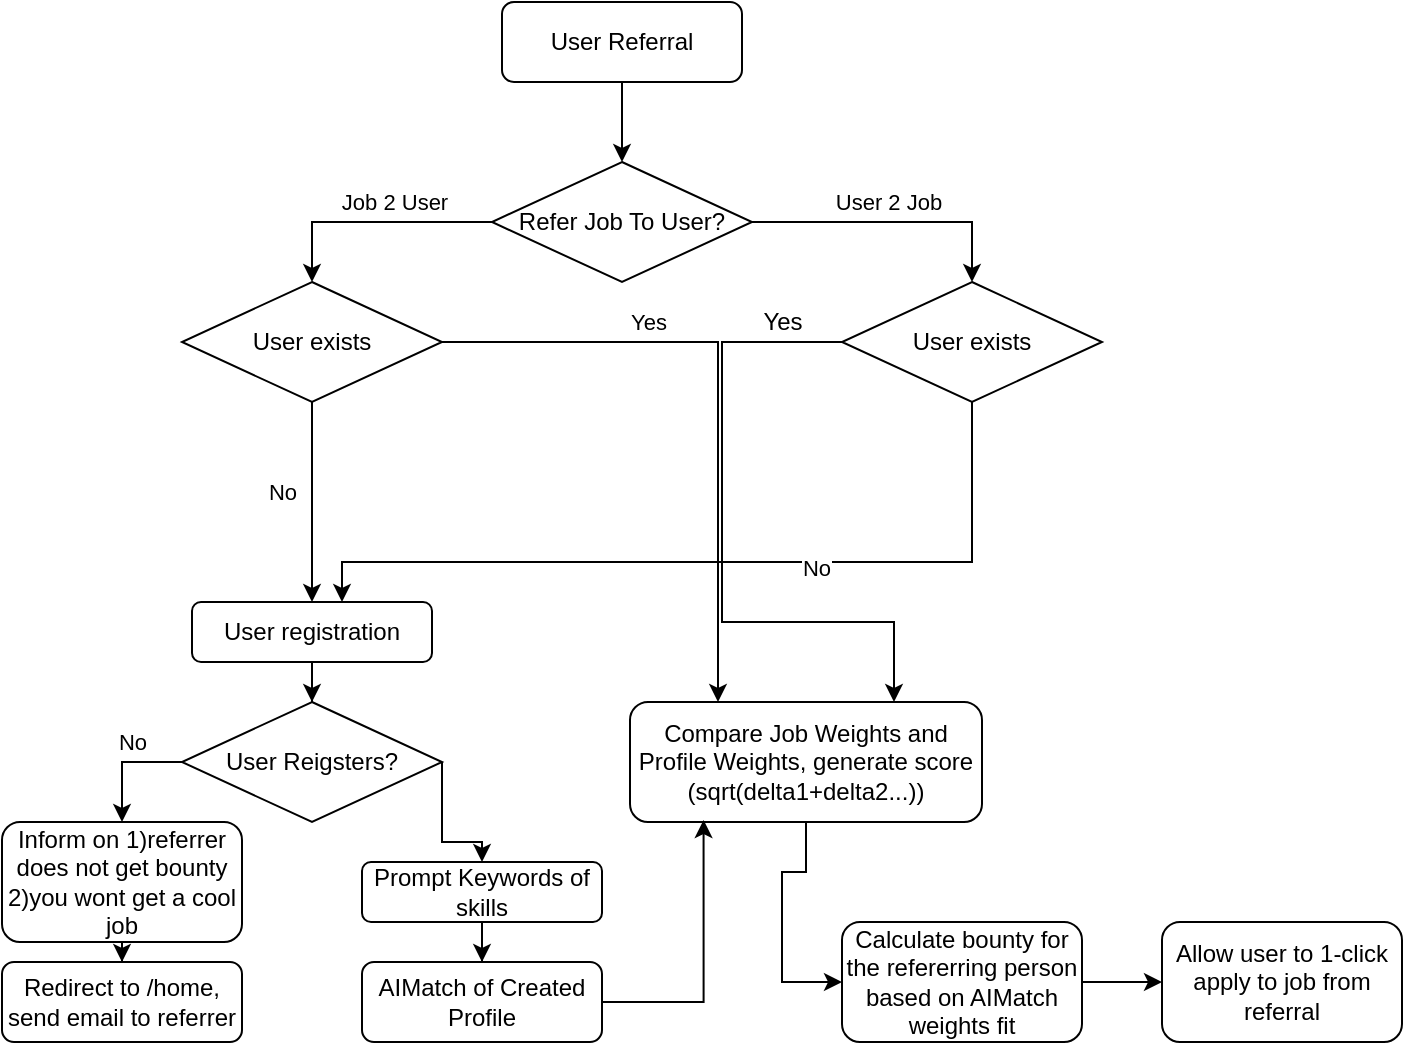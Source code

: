 <mxfile version="26.0.4">
  <diagram id="C5RBs43oDa-KdzZeNtuy" name="Page-1">
    <mxGraphModel dx="1595" dy="708" grid="1" gridSize="10" guides="1" tooltips="1" connect="1" arrows="1" fold="1" page="1" pageScale="1" pageWidth="827" pageHeight="1169" math="0" shadow="0">
      <root>
        <mxCell id="WIyWlLk6GJQsqaUBKTNV-0" />
        <mxCell id="WIyWlLk6GJQsqaUBKTNV-1" parent="WIyWlLk6GJQsqaUBKTNV-0" />
        <mxCell id="XcHoRtImn4EsZSdR97ge-46" style="edgeStyle=orthogonalEdgeStyle;rounded=0;orthogonalLoop=1;jettySize=auto;html=1;entryX=0.5;entryY=0;entryDx=0;entryDy=0;" edge="1" parent="WIyWlLk6GJQsqaUBKTNV-1" source="XcHoRtImn4EsZSdR97ge-39" target="XcHoRtImn4EsZSdR97ge-45">
          <mxGeometry relative="1" as="geometry" />
        </mxCell>
        <mxCell id="XcHoRtImn4EsZSdR97ge-39" value="User Referral" style="rounded=1;whiteSpace=wrap;html=1;" vertex="1" parent="WIyWlLk6GJQsqaUBKTNV-1">
          <mxGeometry x="230" y="40" width="120" height="40" as="geometry" />
        </mxCell>
        <mxCell id="XcHoRtImn4EsZSdR97ge-48" value="" style="edgeStyle=orthogonalEdgeStyle;rounded=0;orthogonalLoop=1;jettySize=auto;html=1;entryX=0.5;entryY=0;entryDx=0;entryDy=0;" edge="1" parent="WIyWlLk6GJQsqaUBKTNV-1" source="XcHoRtImn4EsZSdR97ge-45" target="XcHoRtImn4EsZSdR97ge-53">
          <mxGeometry relative="1" as="geometry">
            <mxPoint x="160" y="150" as="targetPoint" />
            <Array as="points">
              <mxPoint x="135" y="150" />
            </Array>
          </mxGeometry>
        </mxCell>
        <mxCell id="XcHoRtImn4EsZSdR97ge-51" value="Job 2 User" style="edgeLabel;html=1;align=center;verticalAlign=middle;resizable=0;points=[];" vertex="1" connectable="0" parent="XcHoRtImn4EsZSdR97ge-48">
          <mxGeometry x="-0.126" y="2" relative="1" as="geometry">
            <mxPoint x="3" y="-12" as="offset" />
          </mxGeometry>
        </mxCell>
        <mxCell id="XcHoRtImn4EsZSdR97ge-50" value="" style="edgeStyle=orthogonalEdgeStyle;rounded=0;orthogonalLoop=1;jettySize=auto;html=1;entryX=0.5;entryY=0;entryDx=0;entryDy=0;" edge="1" parent="WIyWlLk6GJQsqaUBKTNV-1" source="XcHoRtImn4EsZSdR97ge-45" target="XcHoRtImn4EsZSdR97ge-54">
          <mxGeometry relative="1" as="geometry">
            <mxPoint x="440" y="150" as="targetPoint" />
            <Array as="points">
              <mxPoint x="465" y="150" />
            </Array>
          </mxGeometry>
        </mxCell>
        <mxCell id="XcHoRtImn4EsZSdR97ge-52" value="User 2 Job" style="edgeLabel;html=1;align=center;verticalAlign=middle;resizable=0;points=[];" vertex="1" connectable="0" parent="XcHoRtImn4EsZSdR97ge-50">
          <mxGeometry x="-0.037" y="2" relative="1" as="geometry">
            <mxPoint y="-8" as="offset" />
          </mxGeometry>
        </mxCell>
        <mxCell id="XcHoRtImn4EsZSdR97ge-45" value="Refer Job To User?" style="rhombus;whiteSpace=wrap;html=1;" vertex="1" parent="WIyWlLk6GJQsqaUBKTNV-1">
          <mxGeometry x="225" y="120" width="130" height="60" as="geometry" />
        </mxCell>
        <mxCell id="XcHoRtImn4EsZSdR97ge-57" style="edgeStyle=orthogonalEdgeStyle;rounded=0;orthogonalLoop=1;jettySize=auto;html=1;entryX=0.25;entryY=0;entryDx=0;entryDy=0;" edge="1" parent="WIyWlLk6GJQsqaUBKTNV-1" source="XcHoRtImn4EsZSdR97ge-53" target="XcHoRtImn4EsZSdR97ge-58">
          <mxGeometry relative="1" as="geometry">
            <mxPoint x="240" y="230" as="targetPoint" />
          </mxGeometry>
        </mxCell>
        <mxCell id="XcHoRtImn4EsZSdR97ge-59" value="Yes" style="edgeLabel;html=1;align=center;verticalAlign=middle;resizable=0;points=[];" vertex="1" connectable="0" parent="XcHoRtImn4EsZSdR97ge-57">
          <mxGeometry x="-0.275" relative="1" as="geometry">
            <mxPoint x="-13" y="-10" as="offset" />
          </mxGeometry>
        </mxCell>
        <mxCell id="XcHoRtImn4EsZSdR97ge-64" style="edgeStyle=orthogonalEdgeStyle;rounded=0;orthogonalLoop=1;jettySize=auto;html=1;exitX=0.5;exitY=1;exitDx=0;exitDy=0;entryX=0.5;entryY=0;entryDx=0;entryDy=0;" edge="1" parent="WIyWlLk6GJQsqaUBKTNV-1" source="XcHoRtImn4EsZSdR97ge-53" target="XcHoRtImn4EsZSdR97ge-63">
          <mxGeometry relative="1" as="geometry" />
        </mxCell>
        <mxCell id="XcHoRtImn4EsZSdR97ge-65" value="No" style="edgeLabel;html=1;align=center;verticalAlign=middle;resizable=0;points=[];" vertex="1" connectable="0" parent="XcHoRtImn4EsZSdR97ge-64">
          <mxGeometry x="-0.102" y="-1" relative="1" as="geometry">
            <mxPoint x="-14" as="offset" />
          </mxGeometry>
        </mxCell>
        <mxCell id="XcHoRtImn4EsZSdR97ge-53" value="User exists" style="rhombus;whiteSpace=wrap;html=1;" vertex="1" parent="WIyWlLk6GJQsqaUBKTNV-1">
          <mxGeometry x="70" y="180" width="130" height="60" as="geometry" />
        </mxCell>
        <mxCell id="XcHoRtImn4EsZSdR97ge-60" style="edgeStyle=orthogonalEdgeStyle;rounded=0;orthogonalLoop=1;jettySize=auto;html=1;entryX=0.75;entryY=0;entryDx=0;entryDy=0;" edge="1" parent="WIyWlLk6GJQsqaUBKTNV-1" source="XcHoRtImn4EsZSdR97ge-54" target="XcHoRtImn4EsZSdR97ge-58">
          <mxGeometry relative="1" as="geometry">
            <Array as="points">
              <mxPoint x="340" y="210" />
              <mxPoint x="340" y="350" />
              <mxPoint x="426" y="350" />
            </Array>
          </mxGeometry>
        </mxCell>
        <mxCell id="XcHoRtImn4EsZSdR97ge-67" style="edgeStyle=orthogonalEdgeStyle;rounded=0;orthogonalLoop=1;jettySize=auto;html=1;entryX=0.625;entryY=0;entryDx=0;entryDy=0;entryPerimeter=0;" edge="1" parent="WIyWlLk6GJQsqaUBKTNV-1" source="XcHoRtImn4EsZSdR97ge-54" target="XcHoRtImn4EsZSdR97ge-63">
          <mxGeometry relative="1" as="geometry">
            <mxPoint x="460" y="350" as="targetPoint" />
            <Array as="points">
              <mxPoint x="465" y="320" />
              <mxPoint x="150" y="320" />
            </Array>
          </mxGeometry>
        </mxCell>
        <mxCell id="XcHoRtImn4EsZSdR97ge-68" value="No" style="edgeLabel;html=1;align=center;verticalAlign=middle;resizable=0;points=[];" vertex="1" connectable="0" parent="XcHoRtImn4EsZSdR97ge-67">
          <mxGeometry x="-0.238" y="3" relative="1" as="geometry">
            <mxPoint as="offset" />
          </mxGeometry>
        </mxCell>
        <mxCell id="XcHoRtImn4EsZSdR97ge-54" value="User exists" style="rhombus;whiteSpace=wrap;html=1;" vertex="1" parent="WIyWlLk6GJQsqaUBKTNV-1">
          <mxGeometry x="400" y="180" width="130" height="60" as="geometry" />
        </mxCell>
        <mxCell id="XcHoRtImn4EsZSdR97ge-89" style="edgeStyle=orthogonalEdgeStyle;rounded=0;orthogonalLoop=1;jettySize=auto;html=1;entryX=0;entryY=0.5;entryDx=0;entryDy=0;" edge="1" parent="WIyWlLk6GJQsqaUBKTNV-1" source="XcHoRtImn4EsZSdR97ge-58" target="XcHoRtImn4EsZSdR97ge-85">
          <mxGeometry relative="1" as="geometry">
            <Array as="points">
              <mxPoint x="382" y="475" />
              <mxPoint x="370" y="475" />
              <mxPoint x="370" y="530" />
            </Array>
          </mxGeometry>
        </mxCell>
        <mxCell id="XcHoRtImn4EsZSdR97ge-58" value="Compare Job Weights and Profile Weights, generate score (sqrt(delta1+delta2...))" style="rounded=1;whiteSpace=wrap;html=1;" vertex="1" parent="WIyWlLk6GJQsqaUBKTNV-1">
          <mxGeometry x="294" y="390" width="176" height="60" as="geometry" />
        </mxCell>
        <mxCell id="XcHoRtImn4EsZSdR97ge-61" value="Yes" style="text;html=1;align=center;verticalAlign=middle;resizable=0;points=[];autosize=1;strokeColor=none;fillColor=none;" vertex="1" parent="WIyWlLk6GJQsqaUBKTNV-1">
          <mxGeometry x="350" y="185" width="40" height="30" as="geometry" />
        </mxCell>
        <mxCell id="XcHoRtImn4EsZSdR97ge-73" style="edgeStyle=orthogonalEdgeStyle;rounded=0;orthogonalLoop=1;jettySize=auto;html=1;entryX=0.5;entryY=0;entryDx=0;entryDy=0;" edge="1" parent="WIyWlLk6GJQsqaUBKTNV-1" source="XcHoRtImn4EsZSdR97ge-63" target="XcHoRtImn4EsZSdR97ge-72">
          <mxGeometry relative="1" as="geometry" />
        </mxCell>
        <mxCell id="XcHoRtImn4EsZSdR97ge-63" value="User registration" style="rounded=1;whiteSpace=wrap;html=1;" vertex="1" parent="WIyWlLk6GJQsqaUBKTNV-1">
          <mxGeometry x="75" y="340" width="120" height="30" as="geometry" />
        </mxCell>
        <mxCell id="XcHoRtImn4EsZSdR97ge-80" style="edgeStyle=orthogonalEdgeStyle;rounded=0;orthogonalLoop=1;jettySize=auto;html=1;entryX=0.5;entryY=0;entryDx=0;entryDy=0;" edge="1" parent="WIyWlLk6GJQsqaUBKTNV-1" source="XcHoRtImn4EsZSdR97ge-70" target="XcHoRtImn4EsZSdR97ge-79">
          <mxGeometry relative="1" as="geometry" />
        </mxCell>
        <mxCell id="XcHoRtImn4EsZSdR97ge-70" value="Prompt Keywords of skills" style="rounded=1;whiteSpace=wrap;html=1;" vertex="1" parent="WIyWlLk6GJQsqaUBKTNV-1">
          <mxGeometry x="160" y="470" width="120" height="30" as="geometry" />
        </mxCell>
        <mxCell id="XcHoRtImn4EsZSdR97ge-75" style="edgeStyle=orthogonalEdgeStyle;rounded=0;orthogonalLoop=1;jettySize=auto;html=1;exitX=0;exitY=0.5;exitDx=0;exitDy=0;entryX=0.5;entryY=0;entryDx=0;entryDy=0;" edge="1" parent="WIyWlLk6GJQsqaUBKTNV-1" source="XcHoRtImn4EsZSdR97ge-72" target="XcHoRtImn4EsZSdR97ge-74">
          <mxGeometry relative="1" as="geometry" />
        </mxCell>
        <mxCell id="XcHoRtImn4EsZSdR97ge-76" value="No" style="edgeLabel;html=1;align=center;verticalAlign=middle;resizable=0;points=[];" vertex="1" connectable="0" parent="XcHoRtImn4EsZSdR97ge-75">
          <mxGeometry x="-0.588" y="3" relative="1" as="geometry">
            <mxPoint x="-13" y="-13" as="offset" />
          </mxGeometry>
        </mxCell>
        <mxCell id="XcHoRtImn4EsZSdR97ge-78" style="edgeStyle=orthogonalEdgeStyle;rounded=0;orthogonalLoop=1;jettySize=auto;html=1;entryX=0.5;entryY=0;entryDx=0;entryDy=0;" edge="1" parent="WIyWlLk6GJQsqaUBKTNV-1" source="XcHoRtImn4EsZSdR97ge-72" target="XcHoRtImn4EsZSdR97ge-70">
          <mxGeometry relative="1" as="geometry">
            <Array as="points">
              <mxPoint x="200" y="460" />
              <mxPoint x="220" y="460" />
            </Array>
          </mxGeometry>
        </mxCell>
        <mxCell id="XcHoRtImn4EsZSdR97ge-72" value="User Reigsters?" style="rhombus;whiteSpace=wrap;html=1;" vertex="1" parent="WIyWlLk6GJQsqaUBKTNV-1">
          <mxGeometry x="70" y="390" width="130" height="60" as="geometry" />
        </mxCell>
        <mxCell id="XcHoRtImn4EsZSdR97ge-88" style="edgeStyle=orthogonalEdgeStyle;rounded=0;orthogonalLoop=1;jettySize=auto;html=1;entryX=0.5;entryY=0;entryDx=0;entryDy=0;" edge="1" parent="WIyWlLk6GJQsqaUBKTNV-1" source="XcHoRtImn4EsZSdR97ge-74" target="XcHoRtImn4EsZSdR97ge-87">
          <mxGeometry relative="1" as="geometry" />
        </mxCell>
        <mxCell id="XcHoRtImn4EsZSdR97ge-74" value="Inform on 1)referrer does not get bounty&lt;br&gt;2)you wont get a cool job" style="rounded=1;whiteSpace=wrap;html=1;" vertex="1" parent="WIyWlLk6GJQsqaUBKTNV-1">
          <mxGeometry x="-20" y="450" width="120" height="60" as="geometry" />
        </mxCell>
        <mxCell id="XcHoRtImn4EsZSdR97ge-79" value="AIMatch of Created Profile" style="rounded=1;whiteSpace=wrap;html=1;" vertex="1" parent="WIyWlLk6GJQsqaUBKTNV-1">
          <mxGeometry x="160" y="520" width="120" height="40" as="geometry" />
        </mxCell>
        <mxCell id="XcHoRtImn4EsZSdR97ge-81" value="Allow user to 1-click apply to job from referral" style="rounded=1;whiteSpace=wrap;html=1;" vertex="1" parent="WIyWlLk6GJQsqaUBKTNV-1">
          <mxGeometry x="560" y="500" width="120" height="60" as="geometry" />
        </mxCell>
        <mxCell id="XcHoRtImn4EsZSdR97ge-90" style="edgeStyle=orthogonalEdgeStyle;rounded=0;orthogonalLoop=1;jettySize=auto;html=1;" edge="1" parent="WIyWlLk6GJQsqaUBKTNV-1" source="XcHoRtImn4EsZSdR97ge-85" target="XcHoRtImn4EsZSdR97ge-81">
          <mxGeometry relative="1" as="geometry" />
        </mxCell>
        <mxCell id="XcHoRtImn4EsZSdR97ge-85" value="Calculate bounty for the refererring person based on AIMatch weights fit" style="rounded=1;whiteSpace=wrap;html=1;" vertex="1" parent="WIyWlLk6GJQsqaUBKTNV-1">
          <mxGeometry x="400" y="500" width="120" height="60" as="geometry" />
        </mxCell>
        <mxCell id="XcHoRtImn4EsZSdR97ge-86" style="edgeStyle=orthogonalEdgeStyle;rounded=0;orthogonalLoop=1;jettySize=auto;html=1;entryX=0.209;entryY=0.984;entryDx=0;entryDy=0;entryPerimeter=0;" edge="1" parent="WIyWlLk6GJQsqaUBKTNV-1" source="XcHoRtImn4EsZSdR97ge-79" target="XcHoRtImn4EsZSdR97ge-58">
          <mxGeometry relative="1" as="geometry" />
        </mxCell>
        <mxCell id="XcHoRtImn4EsZSdR97ge-87" value="Redirect to /home, send email to referrer" style="rounded=1;whiteSpace=wrap;html=1;" vertex="1" parent="WIyWlLk6GJQsqaUBKTNV-1">
          <mxGeometry x="-20" y="520" width="120" height="40" as="geometry" />
        </mxCell>
      </root>
    </mxGraphModel>
  </diagram>
</mxfile>
